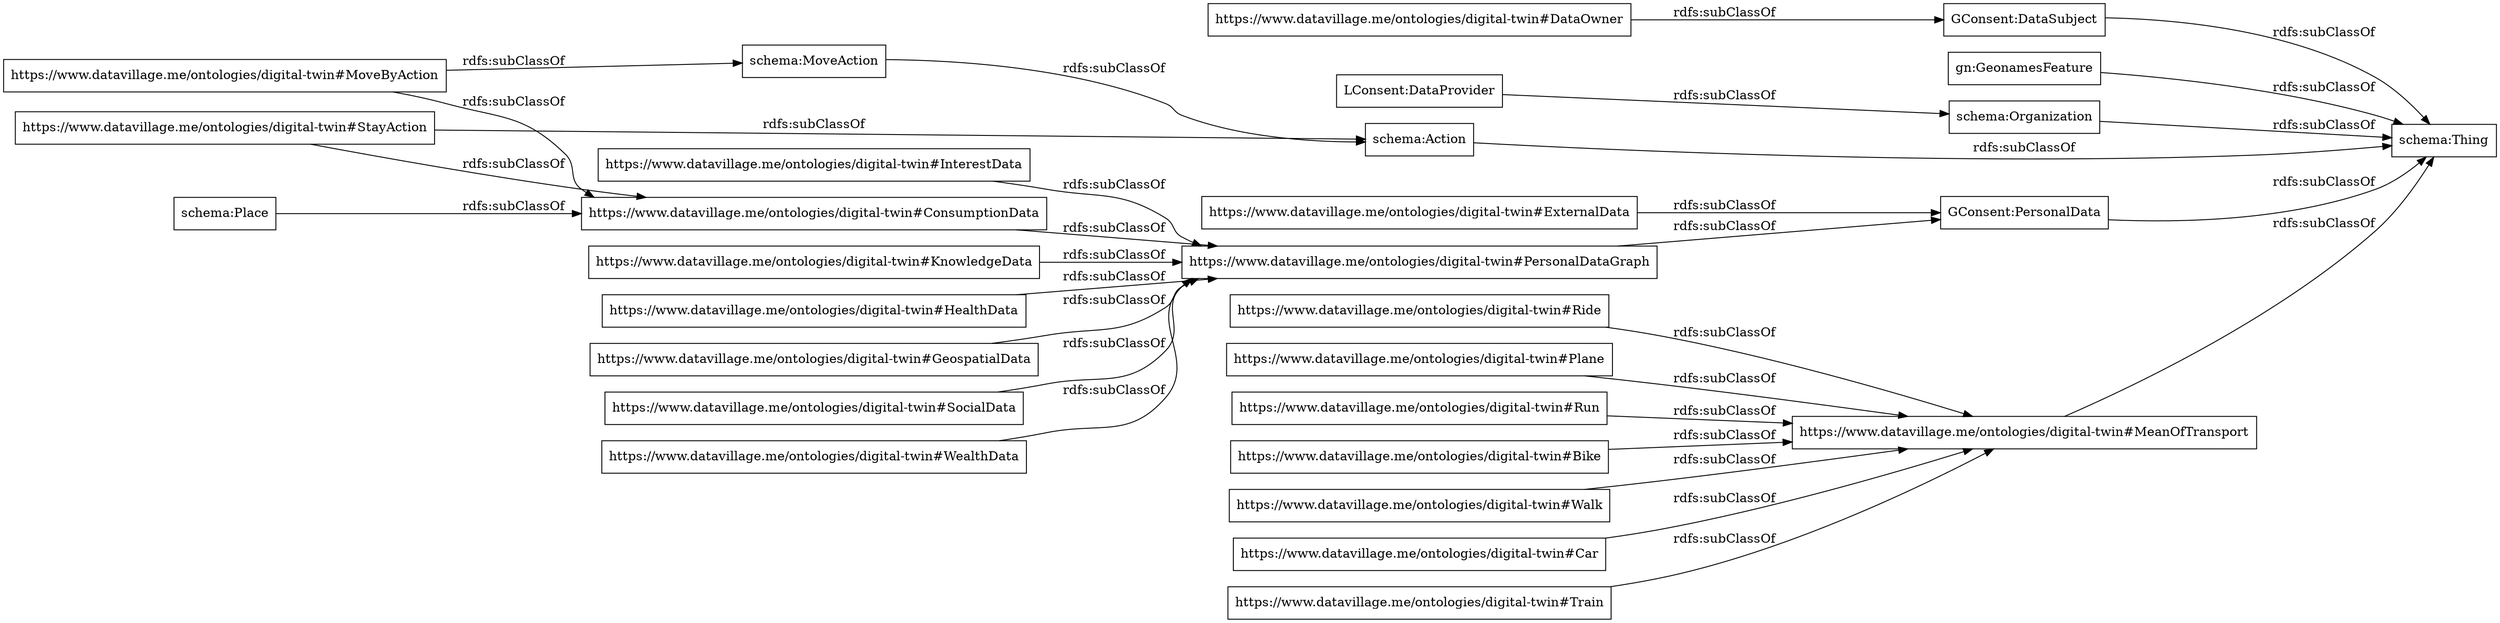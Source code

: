 digraph ar2dtool_diagram { 
rankdir=LR;
size="1000"
node [shape = rectangle, color="black"]; "https://www.datavillage.me/ontologies/digital-twin#StayAction" "GConsent:DataSubject" "https://www.datavillage.me/ontologies/digital-twin#WealthData" "https://www.datavillage.me/ontologies/digital-twin#MoveByAction" "https://www.datavillage.me/ontologies/digital-twin#InterestData" "https://www.datavillage.me/ontologies/digital-twin#Plane" "https://www.datavillage.me/ontologies/digital-twin#HealthData" "https://www.datavillage.me/ontologies/digital-twin#Run" "https://www.datavillage.me/ontologies/digital-twin#Bike" "https://www.datavillage.me/ontologies/digital-twin#KnowledgeData" "https://www.datavillage.me/ontologies/digital-twin#Walk" "schema:MoveAction" "gn:GeonamesFeature" "schema:Organization" "https://www.datavillage.me/ontologies/digital-twin#ConsumptionData" "schema:Action" "https://www.datavillage.me/ontologies/digital-twin#GeospatialData" "https://www.datavillage.me/ontologies/digital-twin#ExternalData" "LConsent:DataProvider" "https://www.datavillage.me/ontologies/digital-twin#SocialData" "https://www.datavillage.me/ontologies/digital-twin#Car" "schema:Thing" "https://www.datavillage.me/ontologies/digital-twin#Train" "GConsent:PersonalData" "https://www.datavillage.me/ontologies/digital-twin#Ride" "https://www.datavillage.me/ontologies/digital-twin#MeanOfTransport" "https://www.datavillage.me/ontologies/digital-twin#PersonalDataGraph" "https://www.datavillage.me/ontologies/digital-twin#DataOwner" "schema:Place" ; /*classes style*/
	"https://www.datavillage.me/ontologies/digital-twin#WealthData" -> "https://www.datavillage.me/ontologies/digital-twin#PersonalDataGraph" [ label = "rdfs:subClassOf" ];
	"https://www.datavillage.me/ontologies/digital-twin#HealthData" -> "https://www.datavillage.me/ontologies/digital-twin#PersonalDataGraph" [ label = "rdfs:subClassOf" ];
	"https://www.datavillage.me/ontologies/digital-twin#Plane" -> "https://www.datavillage.me/ontologies/digital-twin#MeanOfTransport" [ label = "rdfs:subClassOf" ];
	"schema:Action" -> "schema:Thing" [ label = "rdfs:subClassOf" ];
	"https://www.datavillage.me/ontologies/digital-twin#SocialData" -> "https://www.datavillage.me/ontologies/digital-twin#PersonalDataGraph" [ label = "rdfs:subClassOf" ];
	"https://www.datavillage.me/ontologies/digital-twin#Run" -> "https://www.datavillage.me/ontologies/digital-twin#MeanOfTransport" [ label = "rdfs:subClassOf" ];
	"https://www.datavillage.me/ontologies/digital-twin#DataOwner" -> "GConsent:DataSubject" [ label = "rdfs:subClassOf" ];
	"https://www.datavillage.me/ontologies/digital-twin#Ride" -> "https://www.datavillage.me/ontologies/digital-twin#MeanOfTransport" [ label = "rdfs:subClassOf" ];
	"LConsent:DataProvider" -> "schema:Organization" [ label = "rdfs:subClassOf" ];
	"schema:MoveAction" -> "schema:Action" [ label = "rdfs:subClassOf" ];
	"gn:GeonamesFeature" -> "schema:Thing" [ label = "rdfs:subClassOf" ];
	"https://www.datavillage.me/ontologies/digital-twin#ExternalData" -> "GConsent:PersonalData" [ label = "rdfs:subClassOf" ];
	"https://www.datavillage.me/ontologies/digital-twin#MoveByAction" -> "https://www.datavillage.me/ontologies/digital-twin#ConsumptionData" [ label = "rdfs:subClassOf" ];
	"https://www.datavillage.me/ontologies/digital-twin#MoveByAction" -> "schema:MoveAction" [ label = "rdfs:subClassOf" ];
	"https://www.datavillage.me/ontologies/digital-twin#GeospatialData" -> "https://www.datavillage.me/ontologies/digital-twin#PersonalDataGraph" [ label = "rdfs:subClassOf" ];
	"https://www.datavillage.me/ontologies/digital-twin#StayAction" -> "https://www.datavillage.me/ontologies/digital-twin#ConsumptionData" [ label = "rdfs:subClassOf" ];
	"https://www.datavillage.me/ontologies/digital-twin#StayAction" -> "schema:Action" [ label = "rdfs:subClassOf" ];
	"schema:Organization" -> "schema:Thing" [ label = "rdfs:subClassOf" ];
	"https://www.datavillage.me/ontologies/digital-twin#MeanOfTransport" -> "schema:Thing" [ label = "rdfs:subClassOf" ];
	"https://www.datavillage.me/ontologies/digital-twin#Car" -> "https://www.datavillage.me/ontologies/digital-twin#MeanOfTransport" [ label = "rdfs:subClassOf" ];
	"https://www.datavillage.me/ontologies/digital-twin#PersonalDataGraph" -> "GConsent:PersonalData" [ label = "rdfs:subClassOf" ];
	"https://www.datavillage.me/ontologies/digital-twin#ConsumptionData" -> "https://www.datavillage.me/ontologies/digital-twin#PersonalDataGraph" [ label = "rdfs:subClassOf" ];
	"https://www.datavillage.me/ontologies/digital-twin#KnowledgeData" -> "https://www.datavillage.me/ontologies/digital-twin#PersonalDataGraph" [ label = "rdfs:subClassOf" ];
	"https://www.datavillage.me/ontologies/digital-twin#InterestData" -> "https://www.datavillage.me/ontologies/digital-twin#PersonalDataGraph" [ label = "rdfs:subClassOf" ];
	"GConsent:PersonalData" -> "schema:Thing" [ label = "rdfs:subClassOf" ];
	"GConsent:DataSubject" -> "schema:Thing" [ label = "rdfs:subClassOf" ];
	"https://www.datavillage.me/ontologies/digital-twin#Bike" -> "https://www.datavillage.me/ontologies/digital-twin#MeanOfTransport" [ label = "rdfs:subClassOf" ];
	"https://www.datavillage.me/ontologies/digital-twin#Train" -> "https://www.datavillage.me/ontologies/digital-twin#MeanOfTransport" [ label = "rdfs:subClassOf" ];
	"schema:Place" -> "https://www.datavillage.me/ontologies/digital-twin#ConsumptionData" [ label = "rdfs:subClassOf" ];
	"https://www.datavillage.me/ontologies/digital-twin#Walk" -> "https://www.datavillage.me/ontologies/digital-twin#MeanOfTransport" [ label = "rdfs:subClassOf" ];

}
